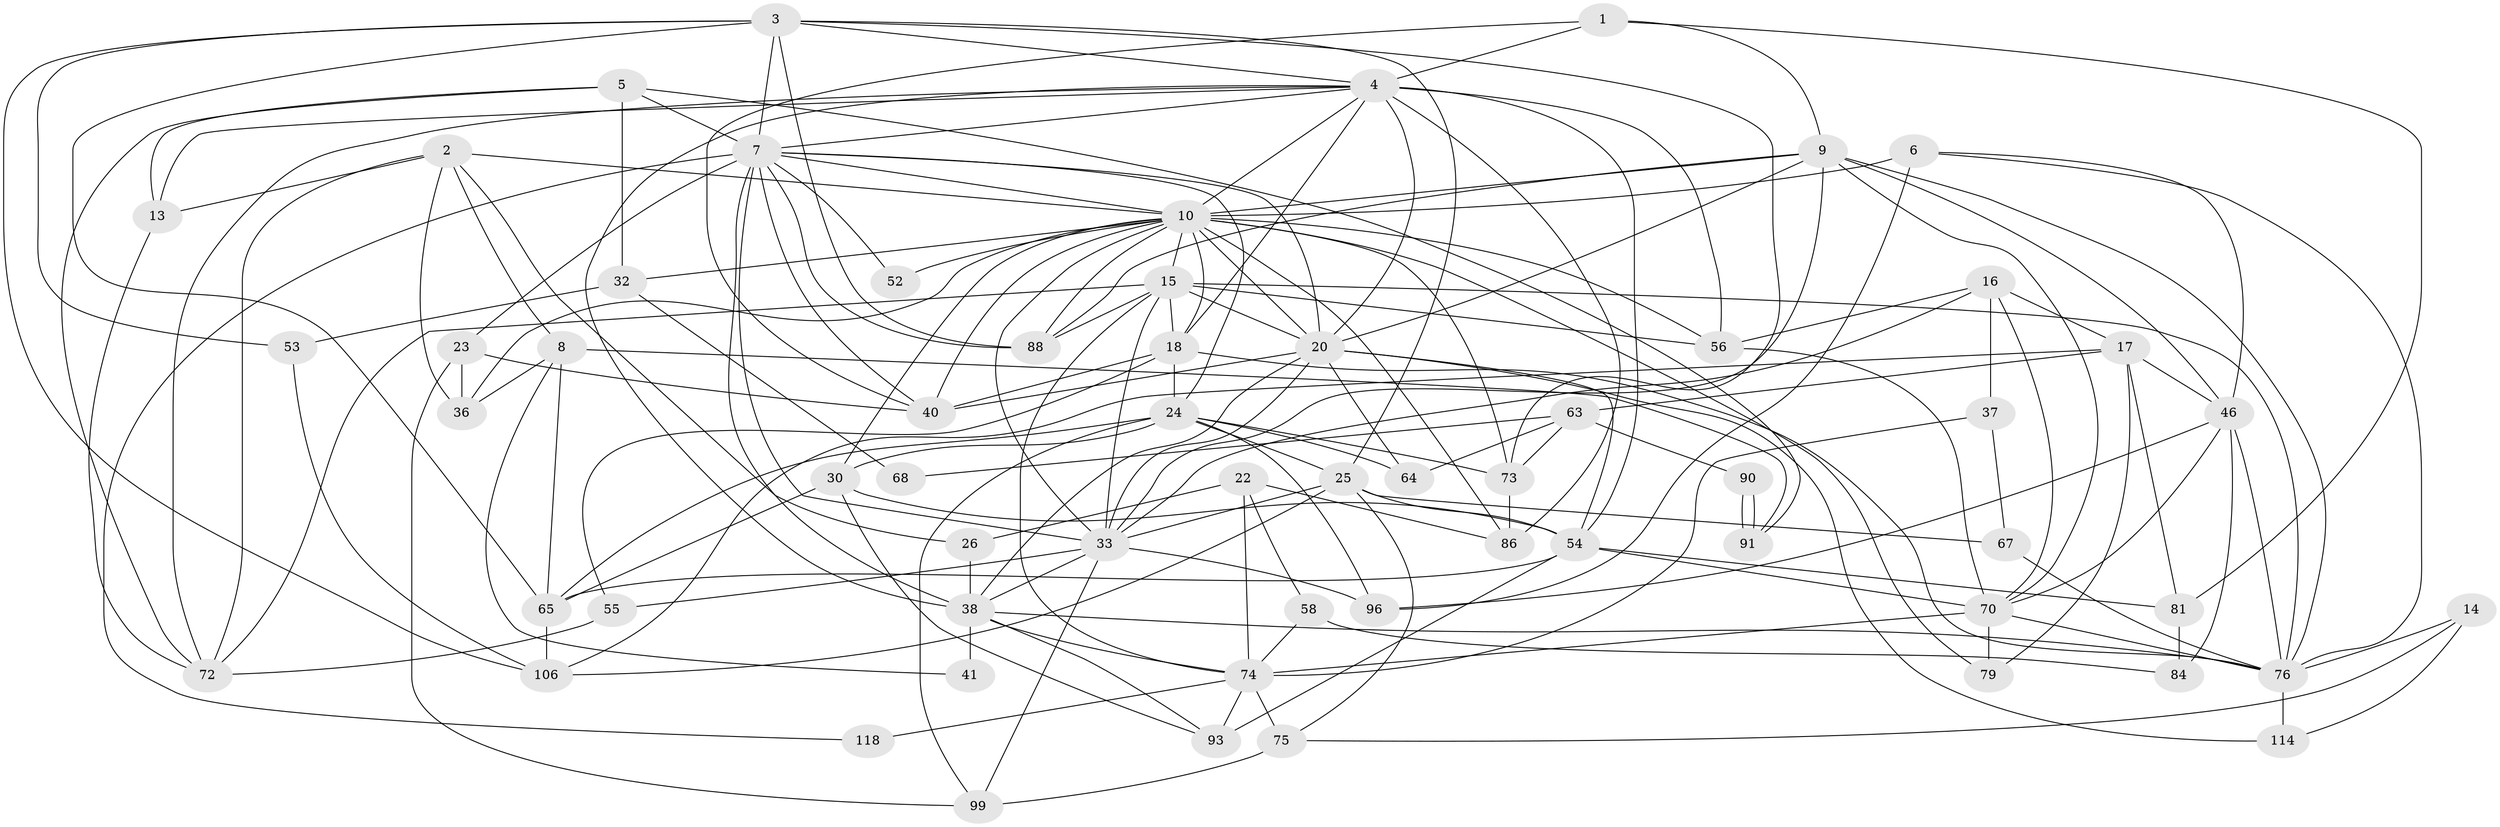 // original degree distribution, {3: 0.3442622950819672, 2: 0.12295081967213115, 4: 0.21311475409836064, 6: 0.09836065573770492, 5: 0.16393442622950818, 7: 0.03278688524590164, 8: 0.00819672131147541, 10: 0.01639344262295082}
// Generated by graph-tools (version 1.1) at 2025/15/03/09/25 04:15:09]
// undirected, 61 vertices, 170 edges
graph export_dot {
graph [start="1"]
  node [color=gray90,style=filled];
  1 [super="+92"];
  2 [super="+44"];
  3 [super="+29"];
  4 [super="+100"];
  5 [super="+104+11"];
  6;
  7 [super="+89+50+57+116"];
  8;
  9 [super="+78+19"];
  10 [super="+21+121+102+115+12"];
  13;
  14;
  15 [super="+35"];
  16 [super="+62"];
  17 [super="+49"];
  18 [super="+80"];
  20 [super="+43+34"];
  22 [super="+47"];
  23;
  24 [super="+28"];
  25 [super="+27"];
  26;
  30 [super="+45+83"];
  32 [super="+61"];
  33 [super="+98+48+39"];
  36;
  37 [super="+66"];
  38 [super="+51"];
  40 [super="+105"];
  41;
  46 [super="+113+60"];
  52;
  53;
  54 [super="+94"];
  55;
  56 [super="+119"];
  58;
  63;
  64;
  65 [super="+97"];
  67;
  68;
  70 [super="+71+87"];
  72;
  73;
  74 [super="+120+103"];
  75 [super="+111"];
  76 [super="+122"];
  79;
  81;
  84;
  86 [super="+101"];
  88;
  90;
  91;
  93 [super="+108"];
  96;
  99;
  106 [super="+112"];
  114;
  118;
  1 -- 40;
  1 -- 9;
  1 -- 81;
  1 -- 4;
  2 -- 72;
  2 -- 36;
  2 -- 8;
  2 -- 26;
  2 -- 13;
  2 -- 10;
  3 -- 4;
  3 -- 25;
  3 -- 65;
  3 -- 53;
  3 -- 7;
  3 -- 88;
  3 -- 73;
  3 -- 106;
  4 -- 56;
  4 -- 7;
  4 -- 72;
  4 -- 13;
  4 -- 86;
  4 -- 54;
  4 -- 18;
  4 -- 38;
  4 -- 10;
  4 -- 20;
  5 -- 32;
  5 -- 13;
  5 -- 7;
  5 -- 72;
  5 -- 91;
  6 -- 96;
  6 -- 76;
  6 -- 46;
  6 -- 10;
  7 -- 20;
  7 -- 52;
  7 -- 23;
  7 -- 38;
  7 -- 118;
  7 -- 24;
  7 -- 40;
  7 -- 88;
  7 -- 33 [weight=3];
  7 -- 10;
  8 -- 36;
  8 -- 41;
  8 -- 65;
  8 -- 91;
  9 -- 10;
  9 -- 70;
  9 -- 88;
  9 -- 33;
  9 -- 20;
  9 -- 76;
  9 -- 46 [weight=2];
  10 -- 88 [weight=2];
  10 -- 56 [weight=2];
  10 -- 79;
  10 -- 18;
  10 -- 36;
  10 -- 73;
  10 -- 20 [weight=2];
  10 -- 15;
  10 -- 32;
  10 -- 33;
  10 -- 40;
  10 -- 52;
  10 -- 86;
  10 -- 30;
  13 -- 72;
  14 -- 114;
  14 -- 76;
  14 -- 75;
  15 -- 74;
  15 -- 56 [weight=2];
  15 -- 33;
  15 -- 72;
  15 -- 76;
  15 -- 18;
  15 -- 20;
  15 -- 88;
  16 -- 17;
  16 -- 37 [weight=2];
  16 -- 56;
  16 -- 70;
  16 -- 33;
  17 -- 63;
  17 -- 81;
  17 -- 46;
  17 -- 79;
  17 -- 106;
  18 -- 55;
  18 -- 24;
  18 -- 76;
  18 -- 40;
  20 -- 40;
  20 -- 54;
  20 -- 33;
  20 -- 64;
  20 -- 114;
  20 -- 38;
  22 -- 74;
  22 -- 86;
  22 -- 26;
  22 -- 58;
  23 -- 99;
  23 -- 36;
  23 -- 40;
  24 -- 96;
  24 -- 64;
  24 -- 99;
  24 -- 73;
  24 -- 30;
  24 -- 25;
  24 -- 65;
  25 -- 67;
  25 -- 54;
  25 -- 33;
  25 -- 106;
  25 -- 75;
  26 -- 38;
  30 -- 93;
  30 -- 54;
  30 -- 65;
  32 -- 68;
  32 -- 53;
  33 -- 96;
  33 -- 55;
  33 -- 38;
  33 -- 99;
  37 -- 67;
  37 -- 74;
  38 -- 41;
  38 -- 76;
  38 -- 74;
  38 -- 93;
  46 -- 76;
  46 -- 70;
  46 -- 96;
  46 -- 84;
  53 -- 106;
  54 -- 65;
  54 -- 93 [weight=2];
  54 -- 81;
  54 -- 70;
  55 -- 72;
  56 -- 70;
  58 -- 84;
  58 -- 74;
  63 -- 64;
  63 -- 73;
  63 -- 68;
  63 -- 90;
  65 -- 106;
  67 -- 76;
  70 -- 79;
  70 -- 74 [weight=2];
  70 -- 76;
  73 -- 86;
  74 -- 75 [weight=2];
  74 -- 118 [weight=2];
  74 -- 93;
  75 -- 99;
  76 -- 114;
  81 -- 84;
  90 -- 91;
  90 -- 91;
}
